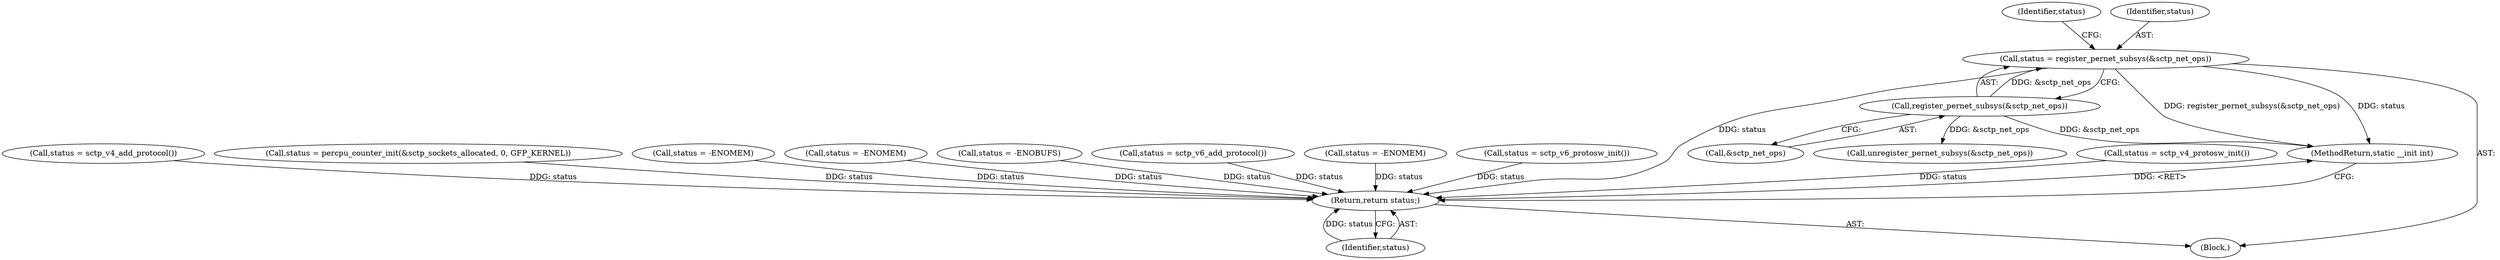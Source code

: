 digraph "1_linux_8e2d61e0aed2b7c4ecb35844fe07e0b2b762dee4_0@del" {
"1000517" [label="(Call,status = register_pernet_subsys(&sctp_net_ops))"];
"1000519" [label="(Call,register_pernet_subsys(&sctp_net_ops))"];
"1000538" [label="(Return,return status;)"];
"1000523" [label="(Identifier,status)"];
"1000538" [label="(Return,return status;)"];
"1000112" [label="(Block,)"];
"1000517" [label="(Call,status = register_pernet_subsys(&sctp_net_ops))"];
"1000520" [label="(Call,&sctp_net_ops)"];
"1000505" [label="(Call,status = sctp_v4_protosw_init())"];
"1000525" [label="(Call,status = sctp_v4_add_protocol())"];
"1000156" [label="(Call,status = percpu_counter_init(&sctp_sockets_allocated, 0, GFP_KERNEL))"];
"1000519" [label="(Call,register_pernet_subsys(&sctp_net_ops))"];
"1000466" [label="(Call,status = -ENOMEM)"];
"1000346" [label="(Call,status = -ENOMEM)"];
"1000126" [label="(Call,status = -ENOBUFS)"];
"1000587" [label="(MethodReturn,static __init int)"];
"1000531" [label="(Call,status = sctp_v6_add_protocol())"];
"1000539" [label="(Identifier,status)"];
"1000392" [label="(Call,status = -ENOMEM)"];
"1000518" [label="(Identifier,status)"];
"1000511" [label="(Call,status = sctp_v6_protosw_init())"];
"1000543" [label="(Call,unregister_pernet_subsys(&sctp_net_ops))"];
"1000517" -> "1000112"  [label="AST: "];
"1000517" -> "1000519"  [label="CFG: "];
"1000518" -> "1000517"  [label="AST: "];
"1000519" -> "1000517"  [label="AST: "];
"1000523" -> "1000517"  [label="CFG: "];
"1000517" -> "1000587"  [label="DDG: register_pernet_subsys(&sctp_net_ops)"];
"1000517" -> "1000587"  [label="DDG: status"];
"1000519" -> "1000517"  [label="DDG: &sctp_net_ops"];
"1000517" -> "1000538"  [label="DDG: status"];
"1000519" -> "1000520"  [label="CFG: "];
"1000520" -> "1000519"  [label="AST: "];
"1000519" -> "1000587"  [label="DDG: &sctp_net_ops"];
"1000519" -> "1000543"  [label="DDG: &sctp_net_ops"];
"1000538" -> "1000112"  [label="AST: "];
"1000538" -> "1000539"  [label="CFG: "];
"1000539" -> "1000538"  [label="AST: "];
"1000587" -> "1000538"  [label="CFG: "];
"1000538" -> "1000587"  [label="DDG: <RET>"];
"1000539" -> "1000538"  [label="DDG: status"];
"1000505" -> "1000538"  [label="DDG: status"];
"1000156" -> "1000538"  [label="DDG: status"];
"1000466" -> "1000538"  [label="DDG: status"];
"1000392" -> "1000538"  [label="DDG: status"];
"1000346" -> "1000538"  [label="DDG: status"];
"1000126" -> "1000538"  [label="DDG: status"];
"1000525" -> "1000538"  [label="DDG: status"];
"1000511" -> "1000538"  [label="DDG: status"];
"1000531" -> "1000538"  [label="DDG: status"];
}
